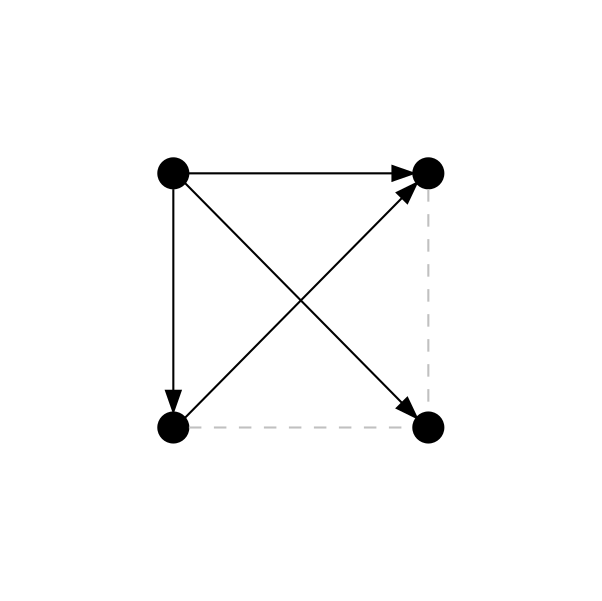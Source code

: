digraph A {

  rankdir=LR;
  center=true; margin=1; 
  nodesep=1.5; ranksep=1.5;

  node [shape=point,  height=".2", width=".2"];

  a->{b,d,c};
  b->d;
  {b,d} -> c [style=dashed,arrowhead=none,color=grey];

  {rank=same;b;a;}
  {rank=same;c;d;}


}